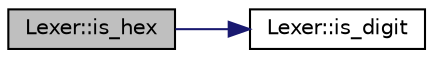 digraph "Lexer::is_hex"
{
 // LATEX_PDF_SIZE
  edge [fontname="Helvetica",fontsize="10",labelfontname="Helvetica",labelfontsize="10"];
  node [fontname="Helvetica",fontsize="10",shape=record];
  rankdir="LR";
  Node1 [label="Lexer::is_hex",height=0.2,width=0.4,color="black", fillcolor="grey75", style="filled", fontcolor="black",tooltip=" "];
  Node1 -> Node2 [color="midnightblue",fontsize="10",style="solid",fontname="Helvetica"];
  Node2 [label="Lexer::is_digit",height=0.2,width=0.4,color="black", fillcolor="white", style="filled",URL="$class_lexer.html#ac859e27a5159f246b2cb7ec18fa1e990",tooltip=" "];
}
